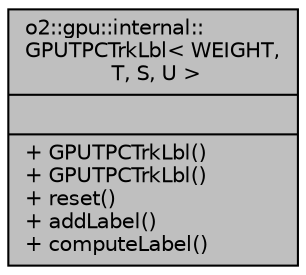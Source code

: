 digraph "o2::gpu::internal::GPUTPCTrkLbl&lt; WEIGHT, T, S, U &gt;"
{
 // INTERACTIVE_SVG=YES
  bgcolor="transparent";
  edge [fontname="Helvetica",fontsize="10",labelfontname="Helvetica",labelfontsize="10"];
  node [fontname="Helvetica",fontsize="10",shape=record];
  Node1 [label="{o2::gpu::internal::\lGPUTPCTrkLbl\< WEIGHT,\l T, S, U \>\n||+ GPUTPCTrkLbl()\l+ GPUTPCTrkLbl()\l+ reset()\l+ addLabel()\l+ computeLabel()\l}",height=0.2,width=0.4,color="black", fillcolor="grey75", style="filled", fontcolor="black"];
}
